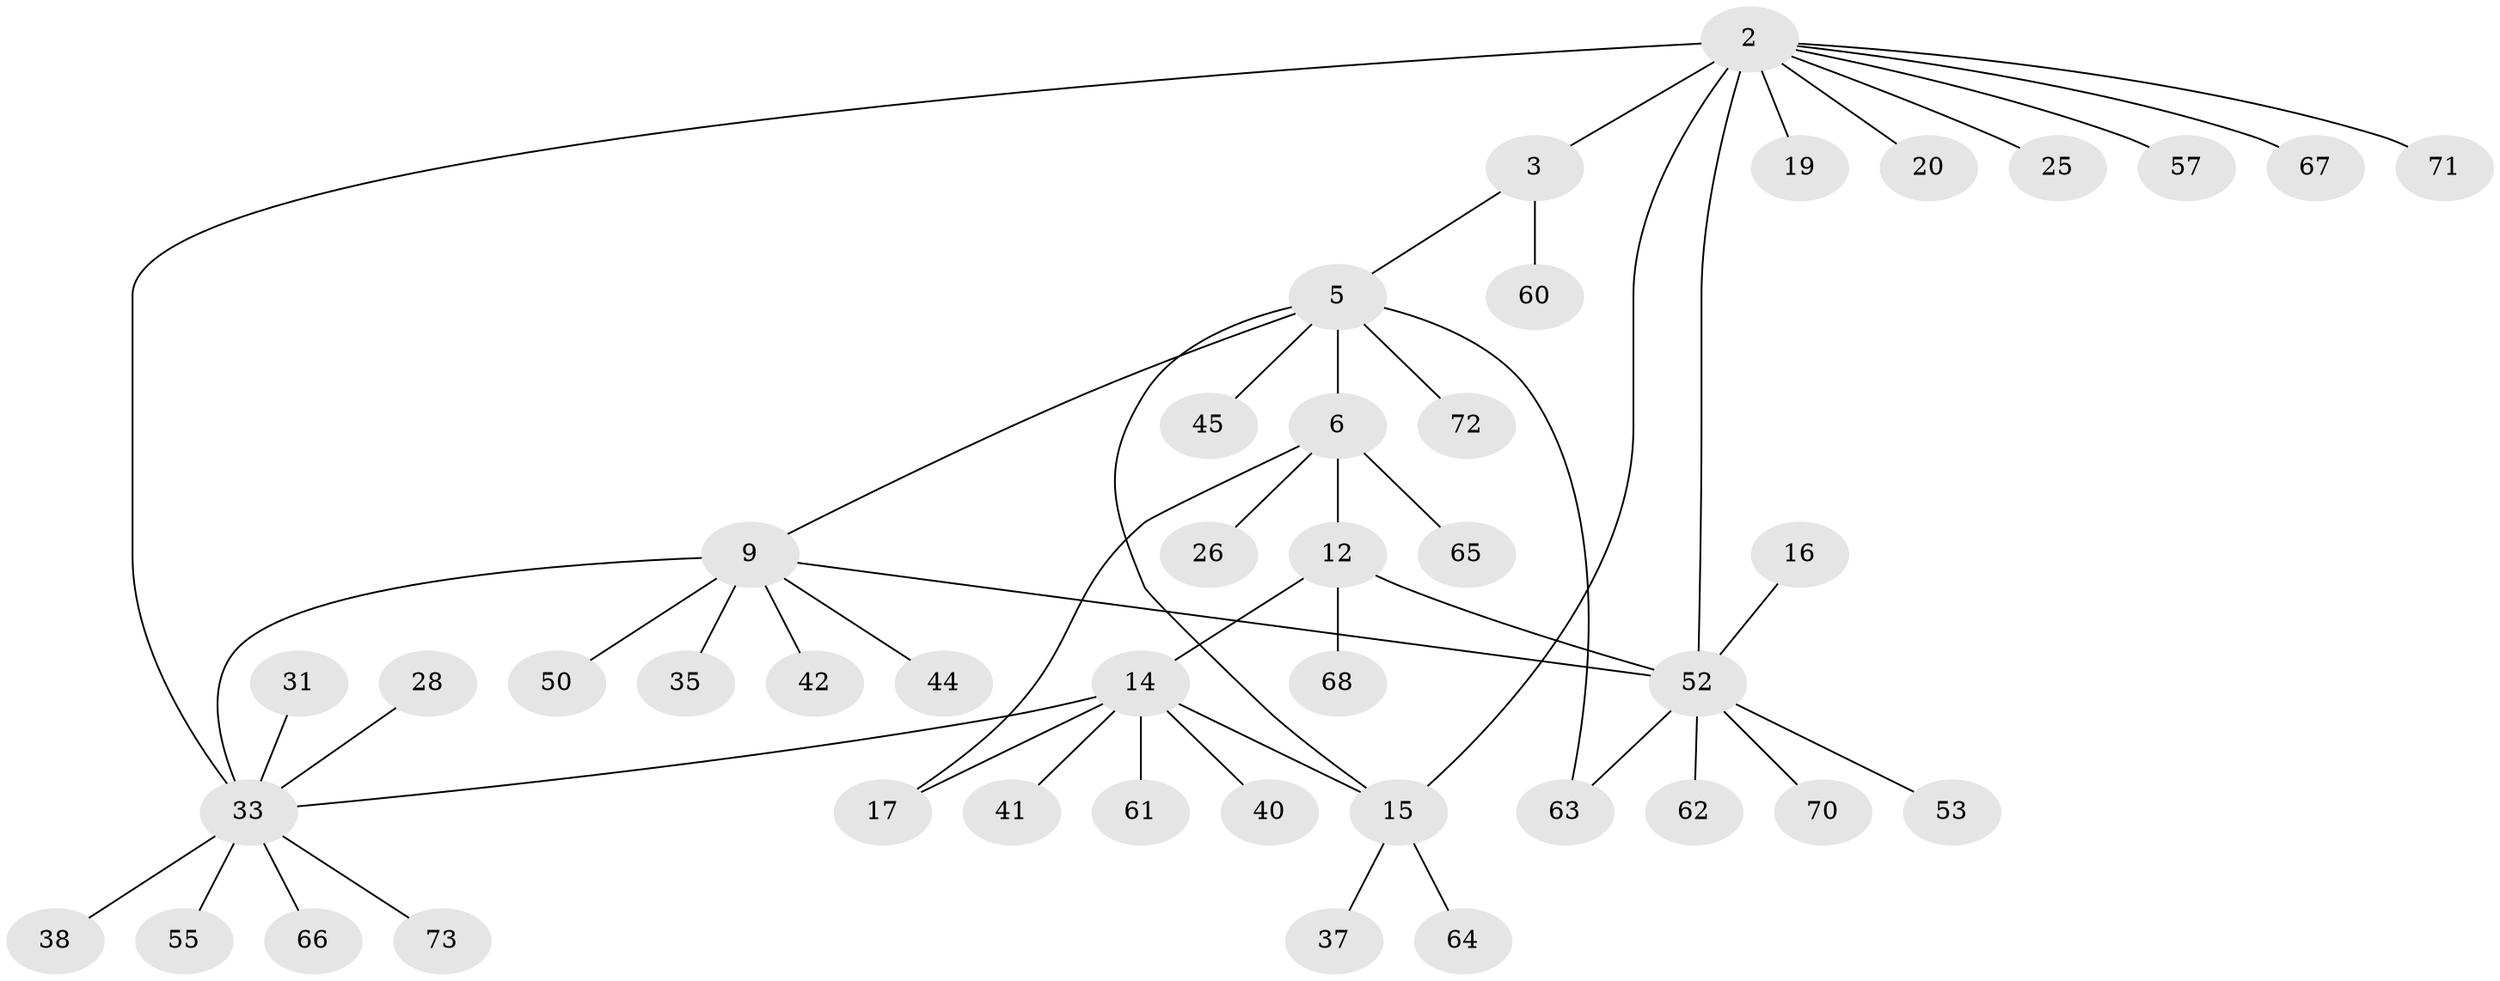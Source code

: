 // original degree distribution, {4: 0.0958904109589041, 12: 0.0136986301369863, 2: 0.1643835616438356, 6: 0.0273972602739726, 11: 0.0136986301369863, 5: 0.0410958904109589, 9: 0.0136986301369863, 3: 0.0547945205479452, 8: 0.0136986301369863, 1: 0.5616438356164384}
// Generated by graph-tools (version 1.1) at 2025/58/03/04/25 21:58:04]
// undirected, 43 vertices, 50 edges
graph export_dot {
graph [start="1"]
  node [color=gray90,style=filled];
  2;
  3 [super="+1"];
  5 [super="+4"];
  6;
  9 [super="+8"];
  12 [super="+11"];
  14;
  15 [super="+13"];
  16;
  17;
  19;
  20;
  25 [super="+23"];
  26;
  28;
  31;
  33 [super="+7"];
  35 [super="+30"];
  37;
  38;
  40;
  41;
  42;
  44;
  45 [super="+27"];
  50;
  52 [super="+10"];
  53;
  55;
  57;
  60 [super="+24"];
  61 [super="+56"];
  62 [super="+39"];
  63 [super="+59"];
  64;
  65;
  66 [super="+34+43+58"];
  67 [super="+46+47"];
  68;
  70;
  71 [super="+69"];
  72 [super="+51"];
  73;
  2 -- 3 [weight=2];
  2 -- 19;
  2 -- 20;
  2 -- 52 [weight=2];
  2 -- 57;
  2 -- 15;
  2 -- 67;
  2 -- 25;
  2 -- 71;
  2 -- 33;
  3 -- 5;
  3 -- 60;
  5 -- 6 [weight=2];
  5 -- 9;
  5 -- 15;
  5 -- 45;
  5 -- 72;
  5 -- 63;
  6 -- 12;
  6 -- 17;
  6 -- 26;
  6 -- 65;
  9 -- 44;
  9 -- 50;
  9 -- 42;
  9 -- 52;
  9 -- 35;
  9 -- 33 [weight=2];
  12 -- 14;
  12 -- 68;
  12 -- 52 [weight=2];
  14 -- 15 [weight=2];
  14 -- 17;
  14 -- 40;
  14 -- 41;
  14 -- 61;
  14 -- 33;
  15 -- 64;
  15 -- 37;
  16 -- 52;
  28 -- 33;
  31 -- 33;
  33 -- 66;
  33 -- 38;
  33 -- 73;
  33 -- 55;
  52 -- 53;
  52 -- 70;
  52 -- 62;
  52 -- 63;
}
